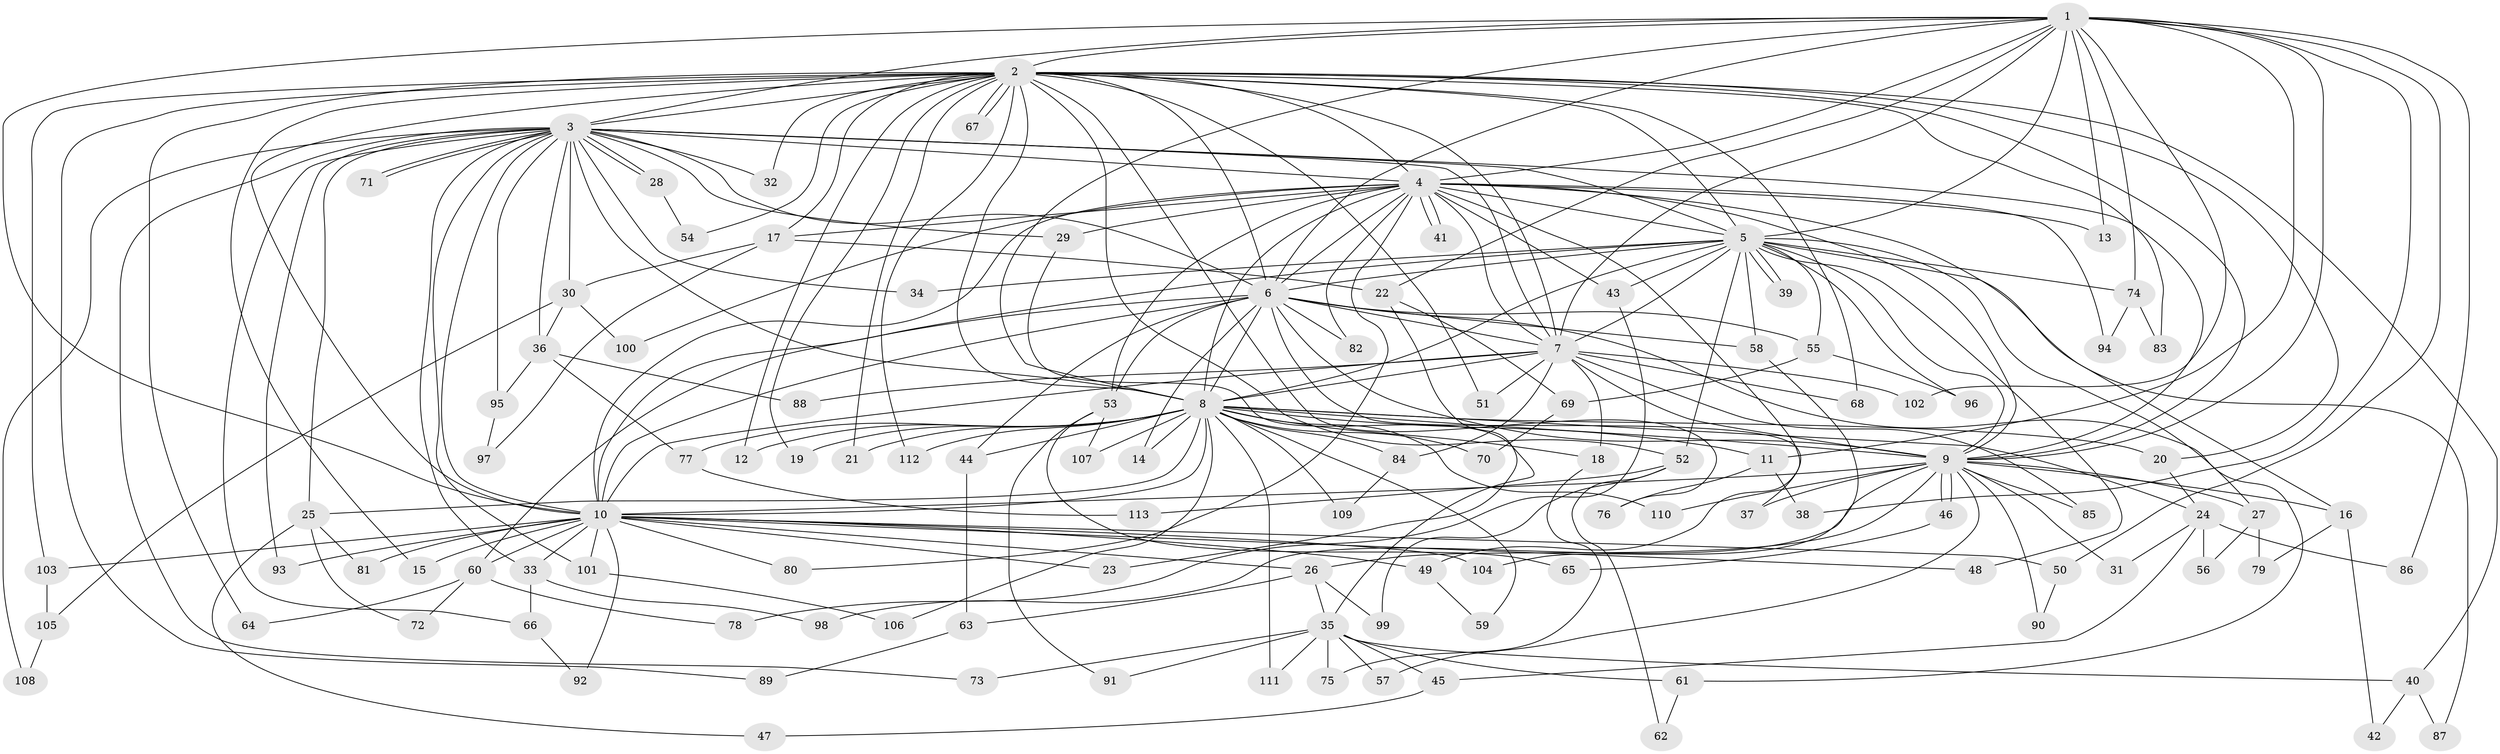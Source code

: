 // Generated by graph-tools (version 1.1) at 2025/13/03/09/25 04:13:40]
// undirected, 113 vertices, 251 edges
graph export_dot {
graph [start="1"]
  node [color=gray90,style=filled];
  1;
  2;
  3;
  4;
  5;
  6;
  7;
  8;
  9;
  10;
  11;
  12;
  13;
  14;
  15;
  16;
  17;
  18;
  19;
  20;
  21;
  22;
  23;
  24;
  25;
  26;
  27;
  28;
  29;
  30;
  31;
  32;
  33;
  34;
  35;
  36;
  37;
  38;
  39;
  40;
  41;
  42;
  43;
  44;
  45;
  46;
  47;
  48;
  49;
  50;
  51;
  52;
  53;
  54;
  55;
  56;
  57;
  58;
  59;
  60;
  61;
  62;
  63;
  64;
  65;
  66;
  67;
  68;
  69;
  70;
  71;
  72;
  73;
  74;
  75;
  76;
  77;
  78;
  79;
  80;
  81;
  82;
  83;
  84;
  85;
  86;
  87;
  88;
  89;
  90;
  91;
  92;
  93;
  94;
  95;
  96;
  97;
  98;
  99;
  100;
  101;
  102;
  103;
  104;
  105;
  106;
  107;
  108;
  109;
  110;
  111;
  112;
  113;
  1 -- 2;
  1 -- 3;
  1 -- 4;
  1 -- 5;
  1 -- 6;
  1 -- 7;
  1 -- 8;
  1 -- 9;
  1 -- 10;
  1 -- 11;
  1 -- 13;
  1 -- 22;
  1 -- 38;
  1 -- 50;
  1 -- 74;
  1 -- 86;
  1 -- 102;
  2 -- 3;
  2 -- 4;
  2 -- 5;
  2 -- 6;
  2 -- 7;
  2 -- 8;
  2 -- 9;
  2 -- 10;
  2 -- 12;
  2 -- 15;
  2 -- 17;
  2 -- 19;
  2 -- 20;
  2 -- 21;
  2 -- 32;
  2 -- 40;
  2 -- 51;
  2 -- 52;
  2 -- 54;
  2 -- 64;
  2 -- 67;
  2 -- 67;
  2 -- 68;
  2 -- 76;
  2 -- 83;
  2 -- 89;
  2 -- 103;
  2 -- 112;
  3 -- 4;
  3 -- 5;
  3 -- 6;
  3 -- 7;
  3 -- 8;
  3 -- 9;
  3 -- 10;
  3 -- 25;
  3 -- 28;
  3 -- 28;
  3 -- 29;
  3 -- 30;
  3 -- 32;
  3 -- 33;
  3 -- 34;
  3 -- 36;
  3 -- 66;
  3 -- 71;
  3 -- 71;
  3 -- 73;
  3 -- 93;
  3 -- 95;
  3 -- 101;
  3 -- 108;
  4 -- 5;
  4 -- 6;
  4 -- 7;
  4 -- 8;
  4 -- 9;
  4 -- 10;
  4 -- 13;
  4 -- 16;
  4 -- 17;
  4 -- 29;
  4 -- 41;
  4 -- 41;
  4 -- 43;
  4 -- 49;
  4 -- 53;
  4 -- 80;
  4 -- 82;
  4 -- 94;
  4 -- 100;
  5 -- 6;
  5 -- 7;
  5 -- 8;
  5 -- 9;
  5 -- 10;
  5 -- 27;
  5 -- 34;
  5 -- 39;
  5 -- 39;
  5 -- 43;
  5 -- 48;
  5 -- 52;
  5 -- 55;
  5 -- 58;
  5 -- 74;
  5 -- 87;
  5 -- 96;
  6 -- 7;
  6 -- 8;
  6 -- 9;
  6 -- 10;
  6 -- 14;
  6 -- 37;
  6 -- 44;
  6 -- 53;
  6 -- 55;
  6 -- 58;
  6 -- 60;
  6 -- 61;
  6 -- 82;
  7 -- 8;
  7 -- 9;
  7 -- 10;
  7 -- 18;
  7 -- 51;
  7 -- 68;
  7 -- 84;
  7 -- 85;
  7 -- 88;
  7 -- 102;
  8 -- 9;
  8 -- 10;
  8 -- 11;
  8 -- 12;
  8 -- 14;
  8 -- 18;
  8 -- 19;
  8 -- 20;
  8 -- 21;
  8 -- 24;
  8 -- 25;
  8 -- 44;
  8 -- 59;
  8 -- 70;
  8 -- 77;
  8 -- 84;
  8 -- 106;
  8 -- 107;
  8 -- 109;
  8 -- 110;
  8 -- 111;
  8 -- 112;
  9 -- 10;
  9 -- 16;
  9 -- 26;
  9 -- 27;
  9 -- 31;
  9 -- 37;
  9 -- 46;
  9 -- 46;
  9 -- 57;
  9 -- 85;
  9 -- 90;
  9 -- 98;
  9 -- 110;
  10 -- 15;
  10 -- 23;
  10 -- 26;
  10 -- 33;
  10 -- 48;
  10 -- 49;
  10 -- 50;
  10 -- 60;
  10 -- 80;
  10 -- 81;
  10 -- 92;
  10 -- 93;
  10 -- 101;
  10 -- 103;
  10 -- 104;
  11 -- 38;
  11 -- 76;
  16 -- 42;
  16 -- 79;
  17 -- 22;
  17 -- 30;
  17 -- 97;
  18 -- 75;
  20 -- 24;
  22 -- 23;
  22 -- 69;
  24 -- 31;
  24 -- 45;
  24 -- 56;
  24 -- 86;
  25 -- 47;
  25 -- 72;
  25 -- 81;
  26 -- 35;
  26 -- 63;
  26 -- 99;
  27 -- 56;
  27 -- 79;
  28 -- 54;
  29 -- 35;
  30 -- 36;
  30 -- 100;
  30 -- 105;
  33 -- 66;
  33 -- 98;
  35 -- 40;
  35 -- 45;
  35 -- 57;
  35 -- 61;
  35 -- 73;
  35 -- 75;
  35 -- 91;
  35 -- 111;
  36 -- 77;
  36 -- 88;
  36 -- 95;
  40 -- 42;
  40 -- 87;
  43 -- 78;
  44 -- 63;
  45 -- 47;
  46 -- 65;
  49 -- 59;
  50 -- 90;
  52 -- 62;
  52 -- 99;
  52 -- 113;
  53 -- 65;
  53 -- 91;
  53 -- 107;
  55 -- 69;
  55 -- 96;
  58 -- 104;
  60 -- 64;
  60 -- 72;
  60 -- 78;
  61 -- 62;
  63 -- 89;
  66 -- 92;
  69 -- 70;
  74 -- 83;
  74 -- 94;
  77 -- 113;
  84 -- 109;
  95 -- 97;
  101 -- 106;
  103 -- 105;
  105 -- 108;
}
